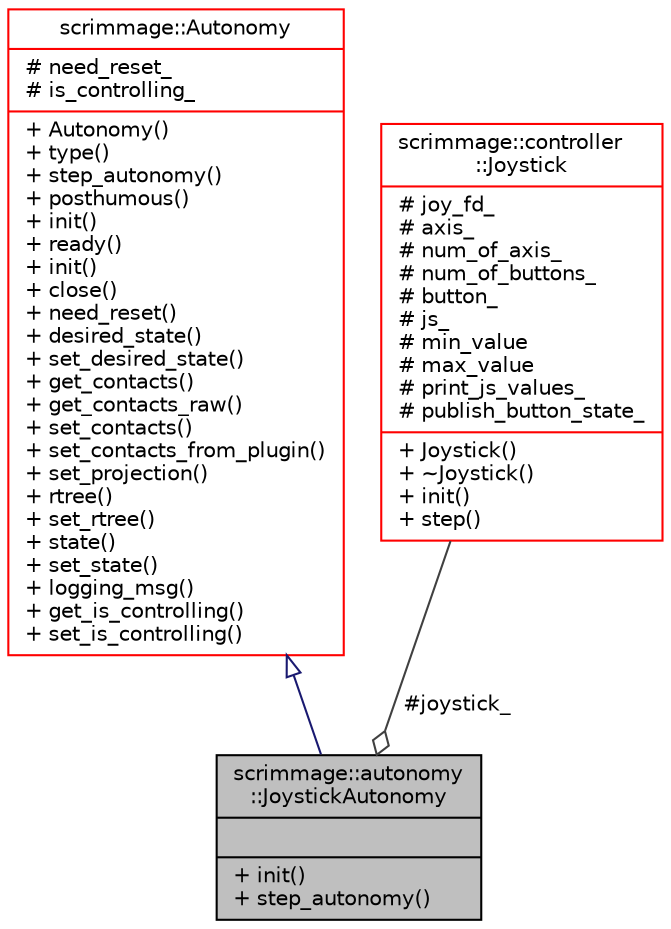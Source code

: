 digraph "scrimmage::autonomy::JoystickAutonomy"
{
 // LATEX_PDF_SIZE
  edge [fontname="Helvetica",fontsize="10",labelfontname="Helvetica",labelfontsize="10"];
  node [fontname="Helvetica",fontsize="10",shape=record];
  Node1 [label="{scrimmage::autonomy\l::JoystickAutonomy\n||+ init()\l+ step_autonomy()\l}",height=0.2,width=0.4,color="black", fillcolor="grey75", style="filled", fontcolor="black",tooltip=" "];
  Node2 -> Node1 [dir="back",color="midnightblue",fontsize="10",style="solid",arrowtail="onormal",fontname="Helvetica"];
  Node2 [label="{scrimmage::Autonomy\n|# need_reset_\l# is_controlling_\l|+ Autonomy()\l+ type()\l+ step_autonomy()\l+ posthumous()\l+ init()\l+ ready()\l+ init()\l+ close()\l+ need_reset()\l+ desired_state()\l+ set_desired_state()\l+ get_contacts()\l+ get_contacts_raw()\l+ set_contacts()\l+ set_contacts_from_plugin()\l+ set_projection()\l+ rtree()\l+ set_rtree()\l+ state()\l+ set_state()\l+ logging_msg()\l+ get_is_controlling()\l+ set_is_controlling()\l}",height=0.2,width=0.4,color="red", fillcolor="white", style="filled",URL="$classscrimmage_1_1Autonomy.html",tooltip=" "];
  Node93 -> Node1 [color="grey25",fontsize="10",style="solid",label=" #joystick_" ,arrowhead="odiamond",fontname="Helvetica"];
  Node93 [label="{scrimmage::controller\l::Joystick\n|# joy_fd_\l# axis_\l# num_of_axis_\l# num_of_buttons_\l# button_\l# js_\l# min_value\l# max_value\l# print_js_values_\l# publish_button_state_\l|+ Joystick()\l+ ~Joystick()\l+ init()\l+ step()\l}",height=0.2,width=0.4,color="red", fillcolor="white", style="filled",URL="$classscrimmage_1_1controller_1_1Joystick.html",tooltip=" "];
}
